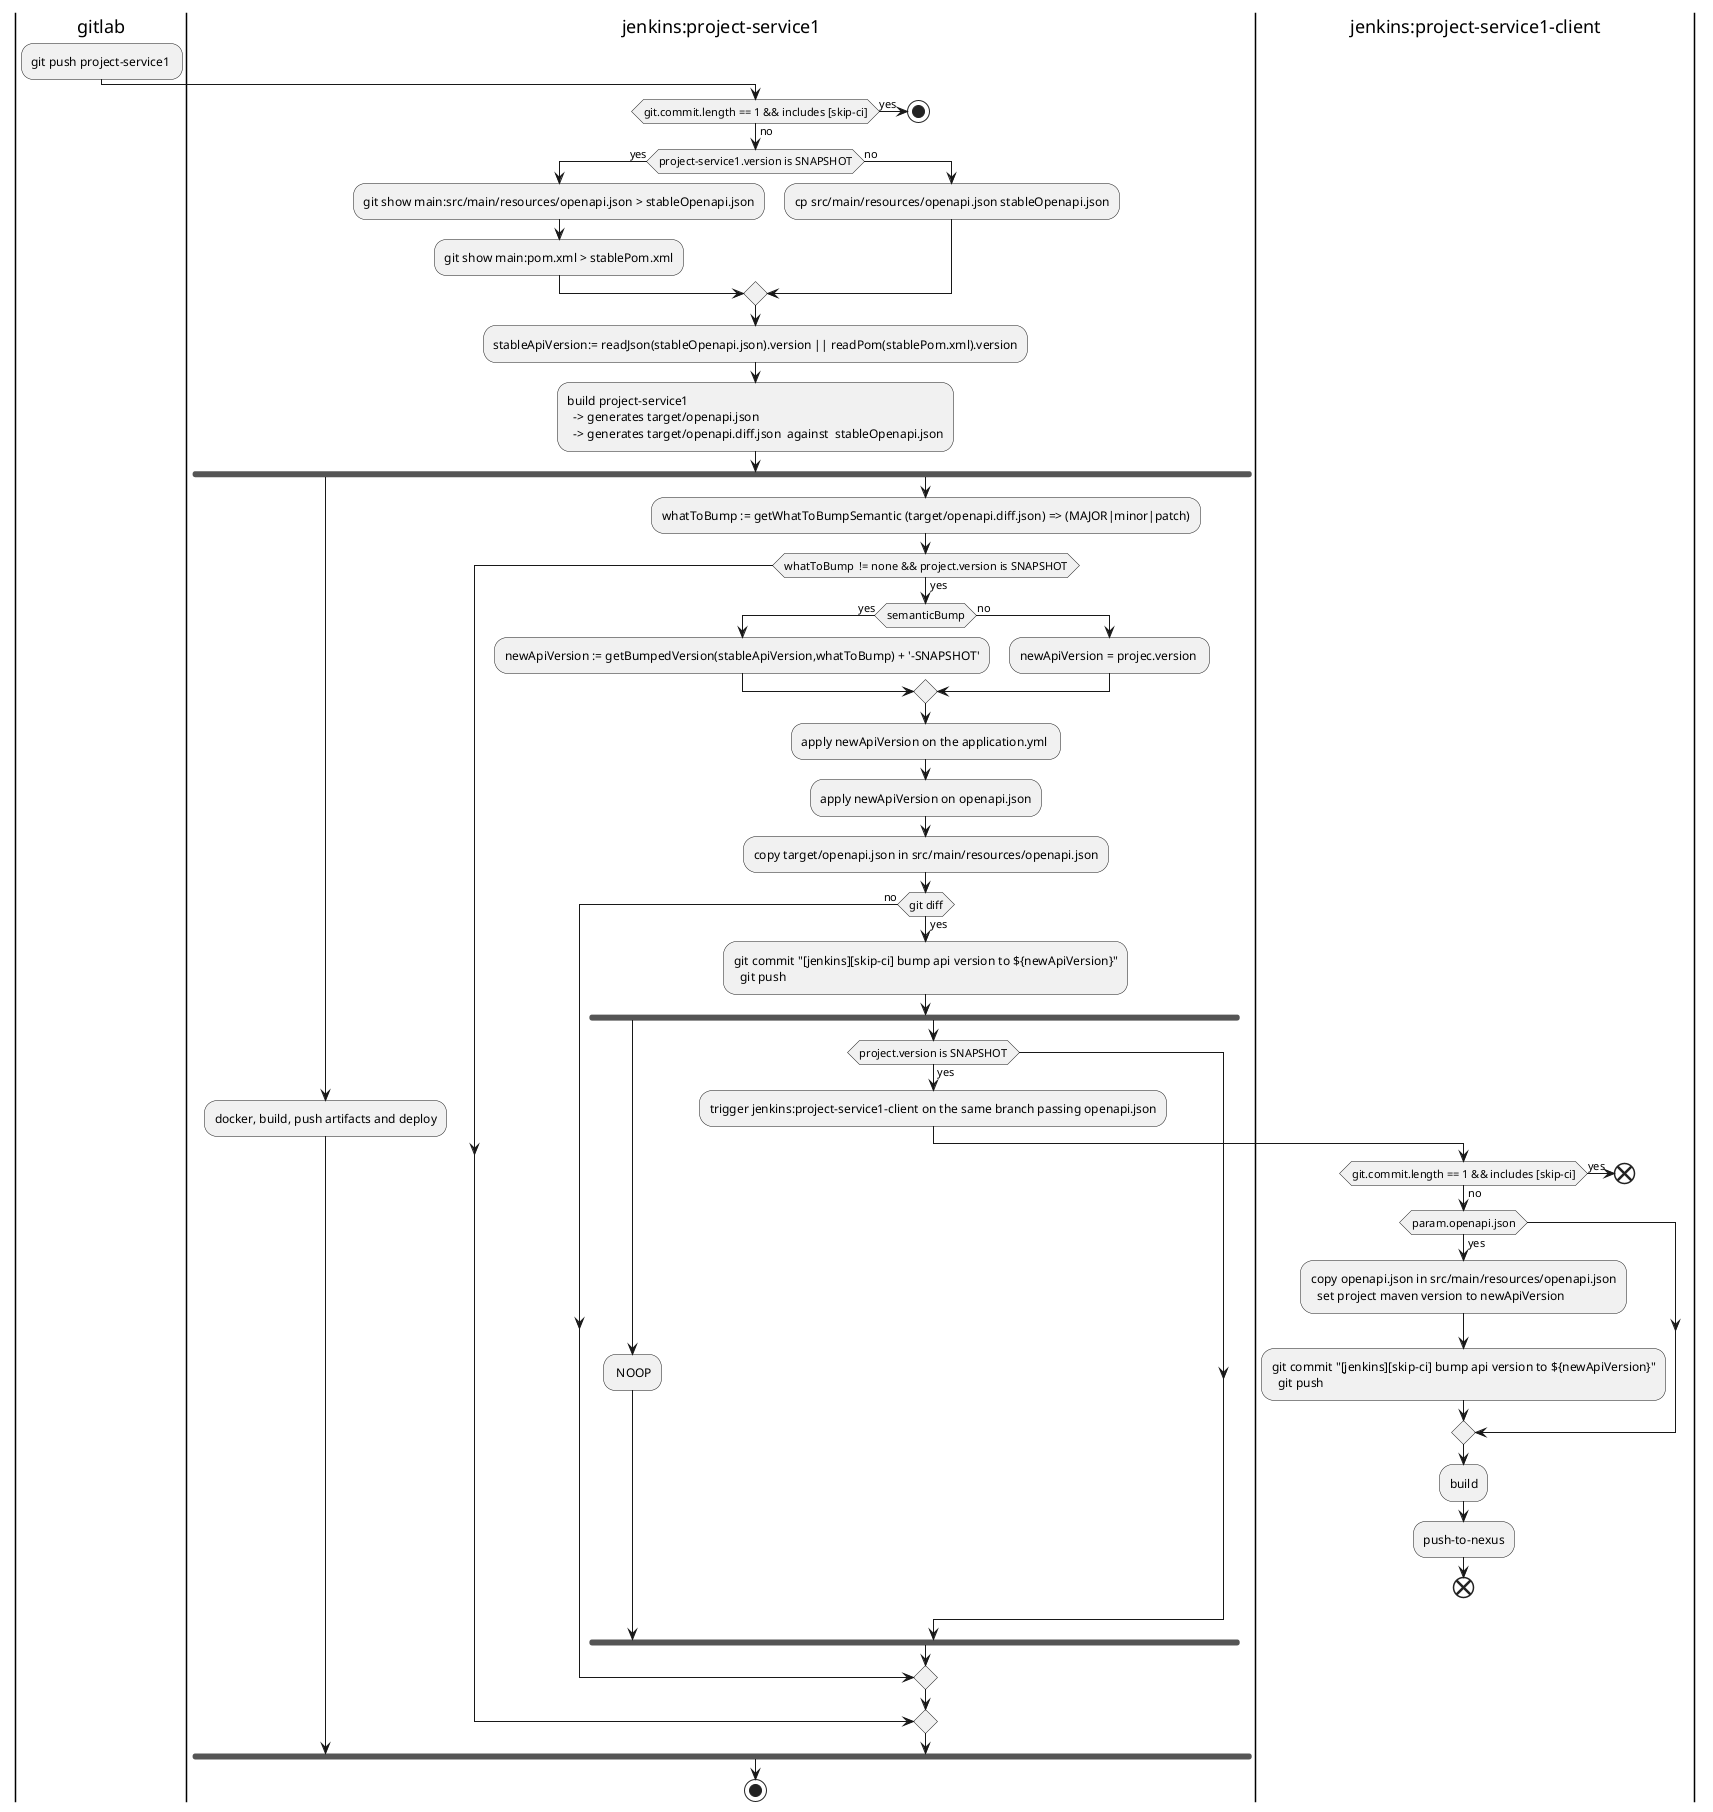 @startuml "client generation"
|gitlab|
  :git push project-service1 ;
|jenkins:project-service1|
  if(git.commit.length == 1 && includes [skip-ci]) then (yes)
    stop
  else (no)
    if(project-service1.version is SNAPSHOT) then (yes)
      :git show main:src/main/resources/openapi.json > stableOpenapi.json;
      :git show main:pom.xml > stablePom.xml;
    else (no)
      :cp src/main/resources/openapi.json stableOpenapi.json;
    endif
    :stableApiVersion:= readJson(stableOpenapi.json).version || readPom(stablePom.xml).version;
    :build project-service1
      -> generates target/openapi.json 
      -> generates target/openapi.diff.json  against  stableOpenapi.json;
    fork
      :docker, build, push artifacts and deploy;
    fork again
      :whatToBump := getWhatToBumpSemantic (target/openapi.diff.json) => (MAJOR|minor|patch);
      if(whatToBump  != none && project.version is SNAPSHOT) then (yes)
        if (semanticBump) then (yes)
          :newApiVersion := getBumpedVersion(stableApiVersion,whatToBump) + '-SNAPSHOT';
        else (no)
          :newApiVersion = projec.version ;
        endif
        :apply newApiVersion on the application.yml ;
        :apply newApiVersion on openapi.json;  
        :copy target/openapi.json in src/main/resources/openapi.json;
        if(git diff) then (yes) 
          :git commit "[jenkins][skip-ci] bump api version to ${newApiVersion}"
            git push ;    
          fork
            |jenkins:project-service1|
            : NOOP;
          fork again
            if(project.version is SNAPSHOT) then (yes)
              :trigger jenkins:project-service1-client on the same branch passing openapi.json;
              |jenkins:project-service1-client|
                if(git.commit.length == 1 && includes [skip-ci]) then (yes)
                  end
                else (no)
                  if (param.openapi.json) then (yes)
                    :copy openapi.json in src/main/resources/openapi.json
                      set project maven version to newApiVersion;
                    :git commit "[jenkins][skip-ci] bump api version to ${newApiVersion}"
                      git push ;                    
                  endif
                  :build;
                  :push-to-nexus;
                endif
                end
              endif
            |jenkins:project-service1|
          end fork
        else (no)
        endif
      endif
    end fork
  endif
  stop
@enduml